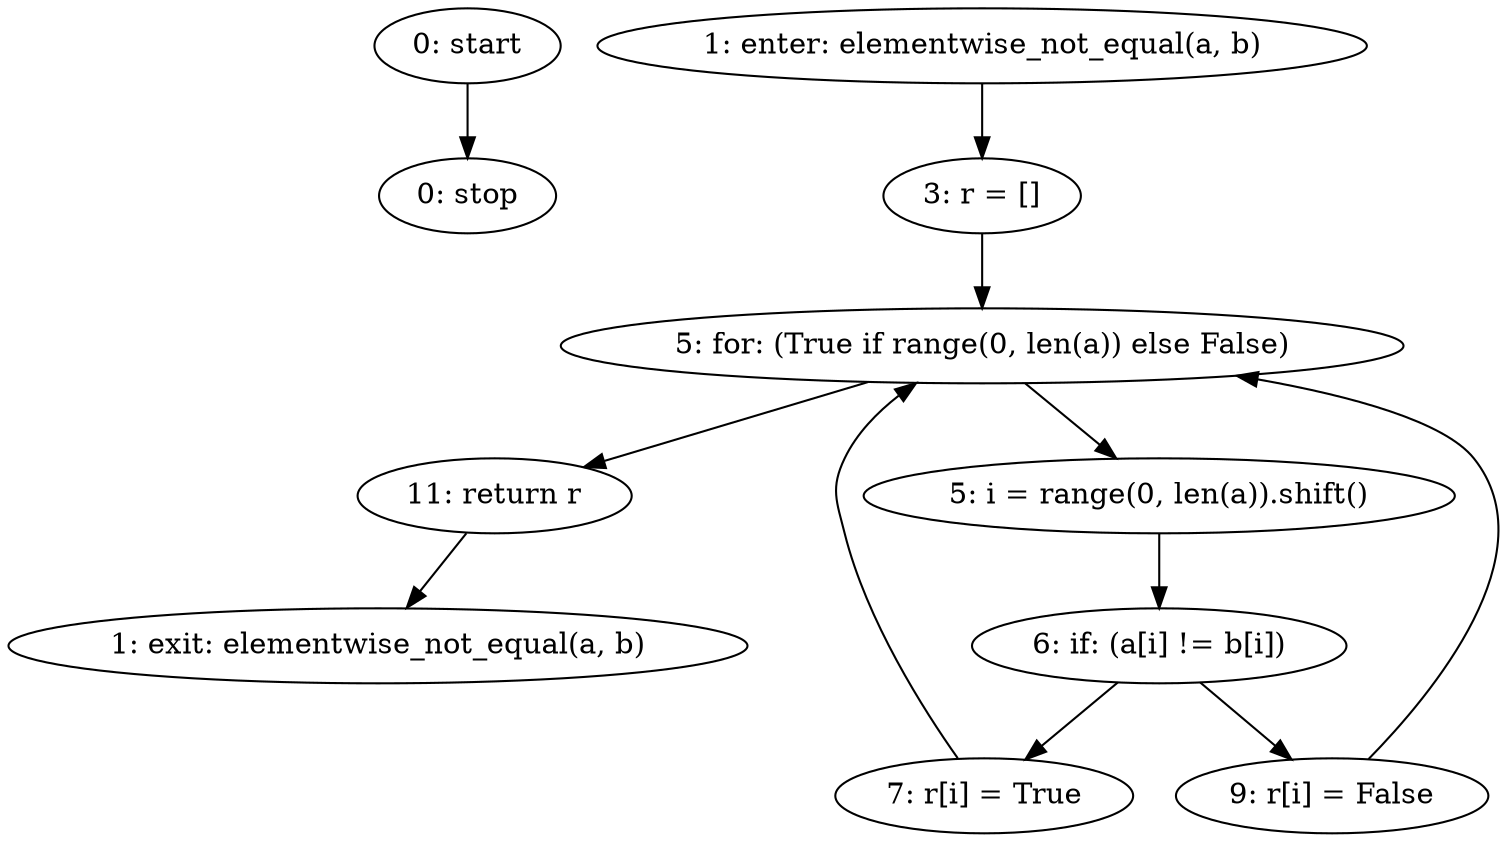 strict digraph "" {
	node [label="\N"];
	0	[label="0: start"];
	10	[label="0: stop"];
	0 -> 10;
	1	[label="1: enter: elementwise_not_equal(a, b)"];
	3	[label="3: r = []"];
	1 -> 3;
	4	[label="5: for: (True if range(0, len(a)) else False)"];
	3 -> 4;
	2	[label="1: exit: elementwise_not_equal(a, b)"];
	9	[label="11: return r"];
	9 -> 2;
	4 -> 9;
	5	[label="5: i = range(0, len(a)).shift()"];
	4 -> 5;
	6	[label="6: if: (a[i] != b[i])"];
	5 -> 6;
	7	[label="7: r[i] = True"];
	7 -> 4;
	8	[label="9: r[i] = False"];
	8 -> 4;
	6 -> 7;
	6 -> 8;
}
